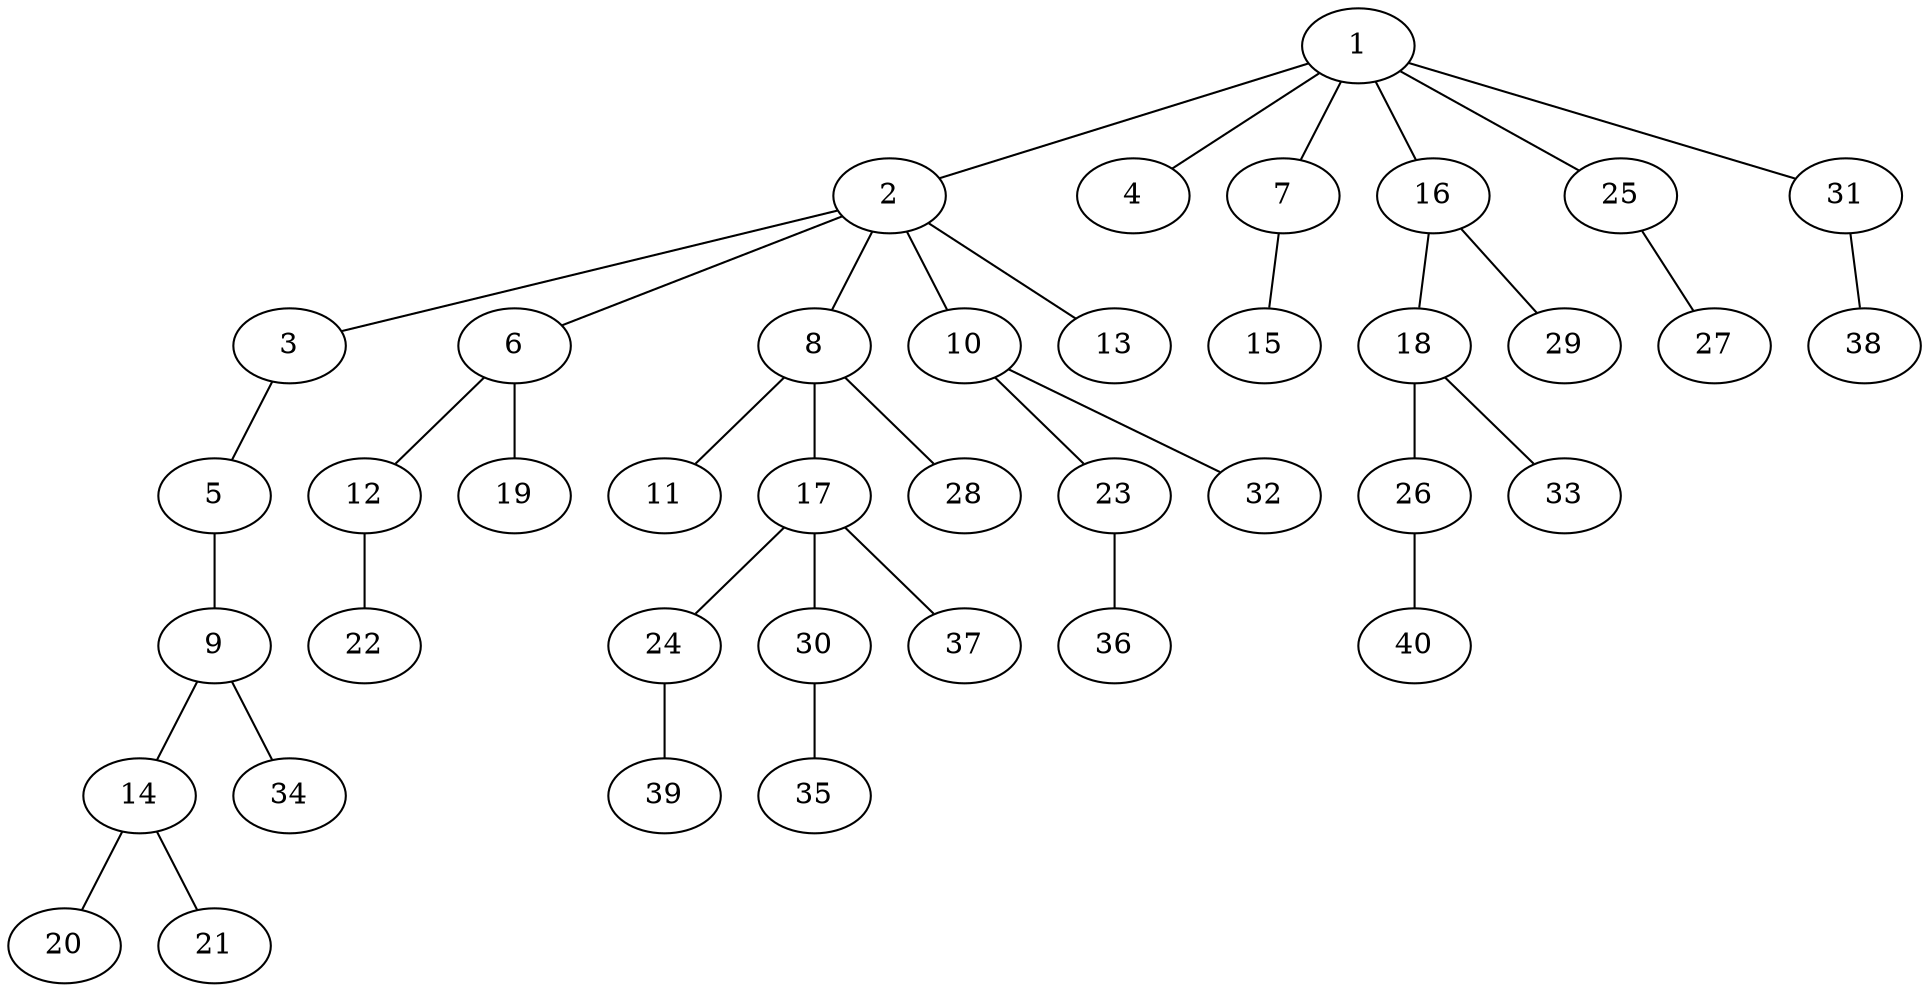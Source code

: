 graph graphname {1--2
1--4
1--7
1--16
1--25
1--31
2--3
2--6
2--8
2--10
2--13
3--5
5--9
6--12
6--19
7--15
8--11
8--17
8--28
9--14
9--34
10--23
10--32
12--22
14--20
14--21
16--18
16--29
17--24
17--30
17--37
18--26
18--33
23--36
24--39
25--27
26--40
30--35
31--38
}